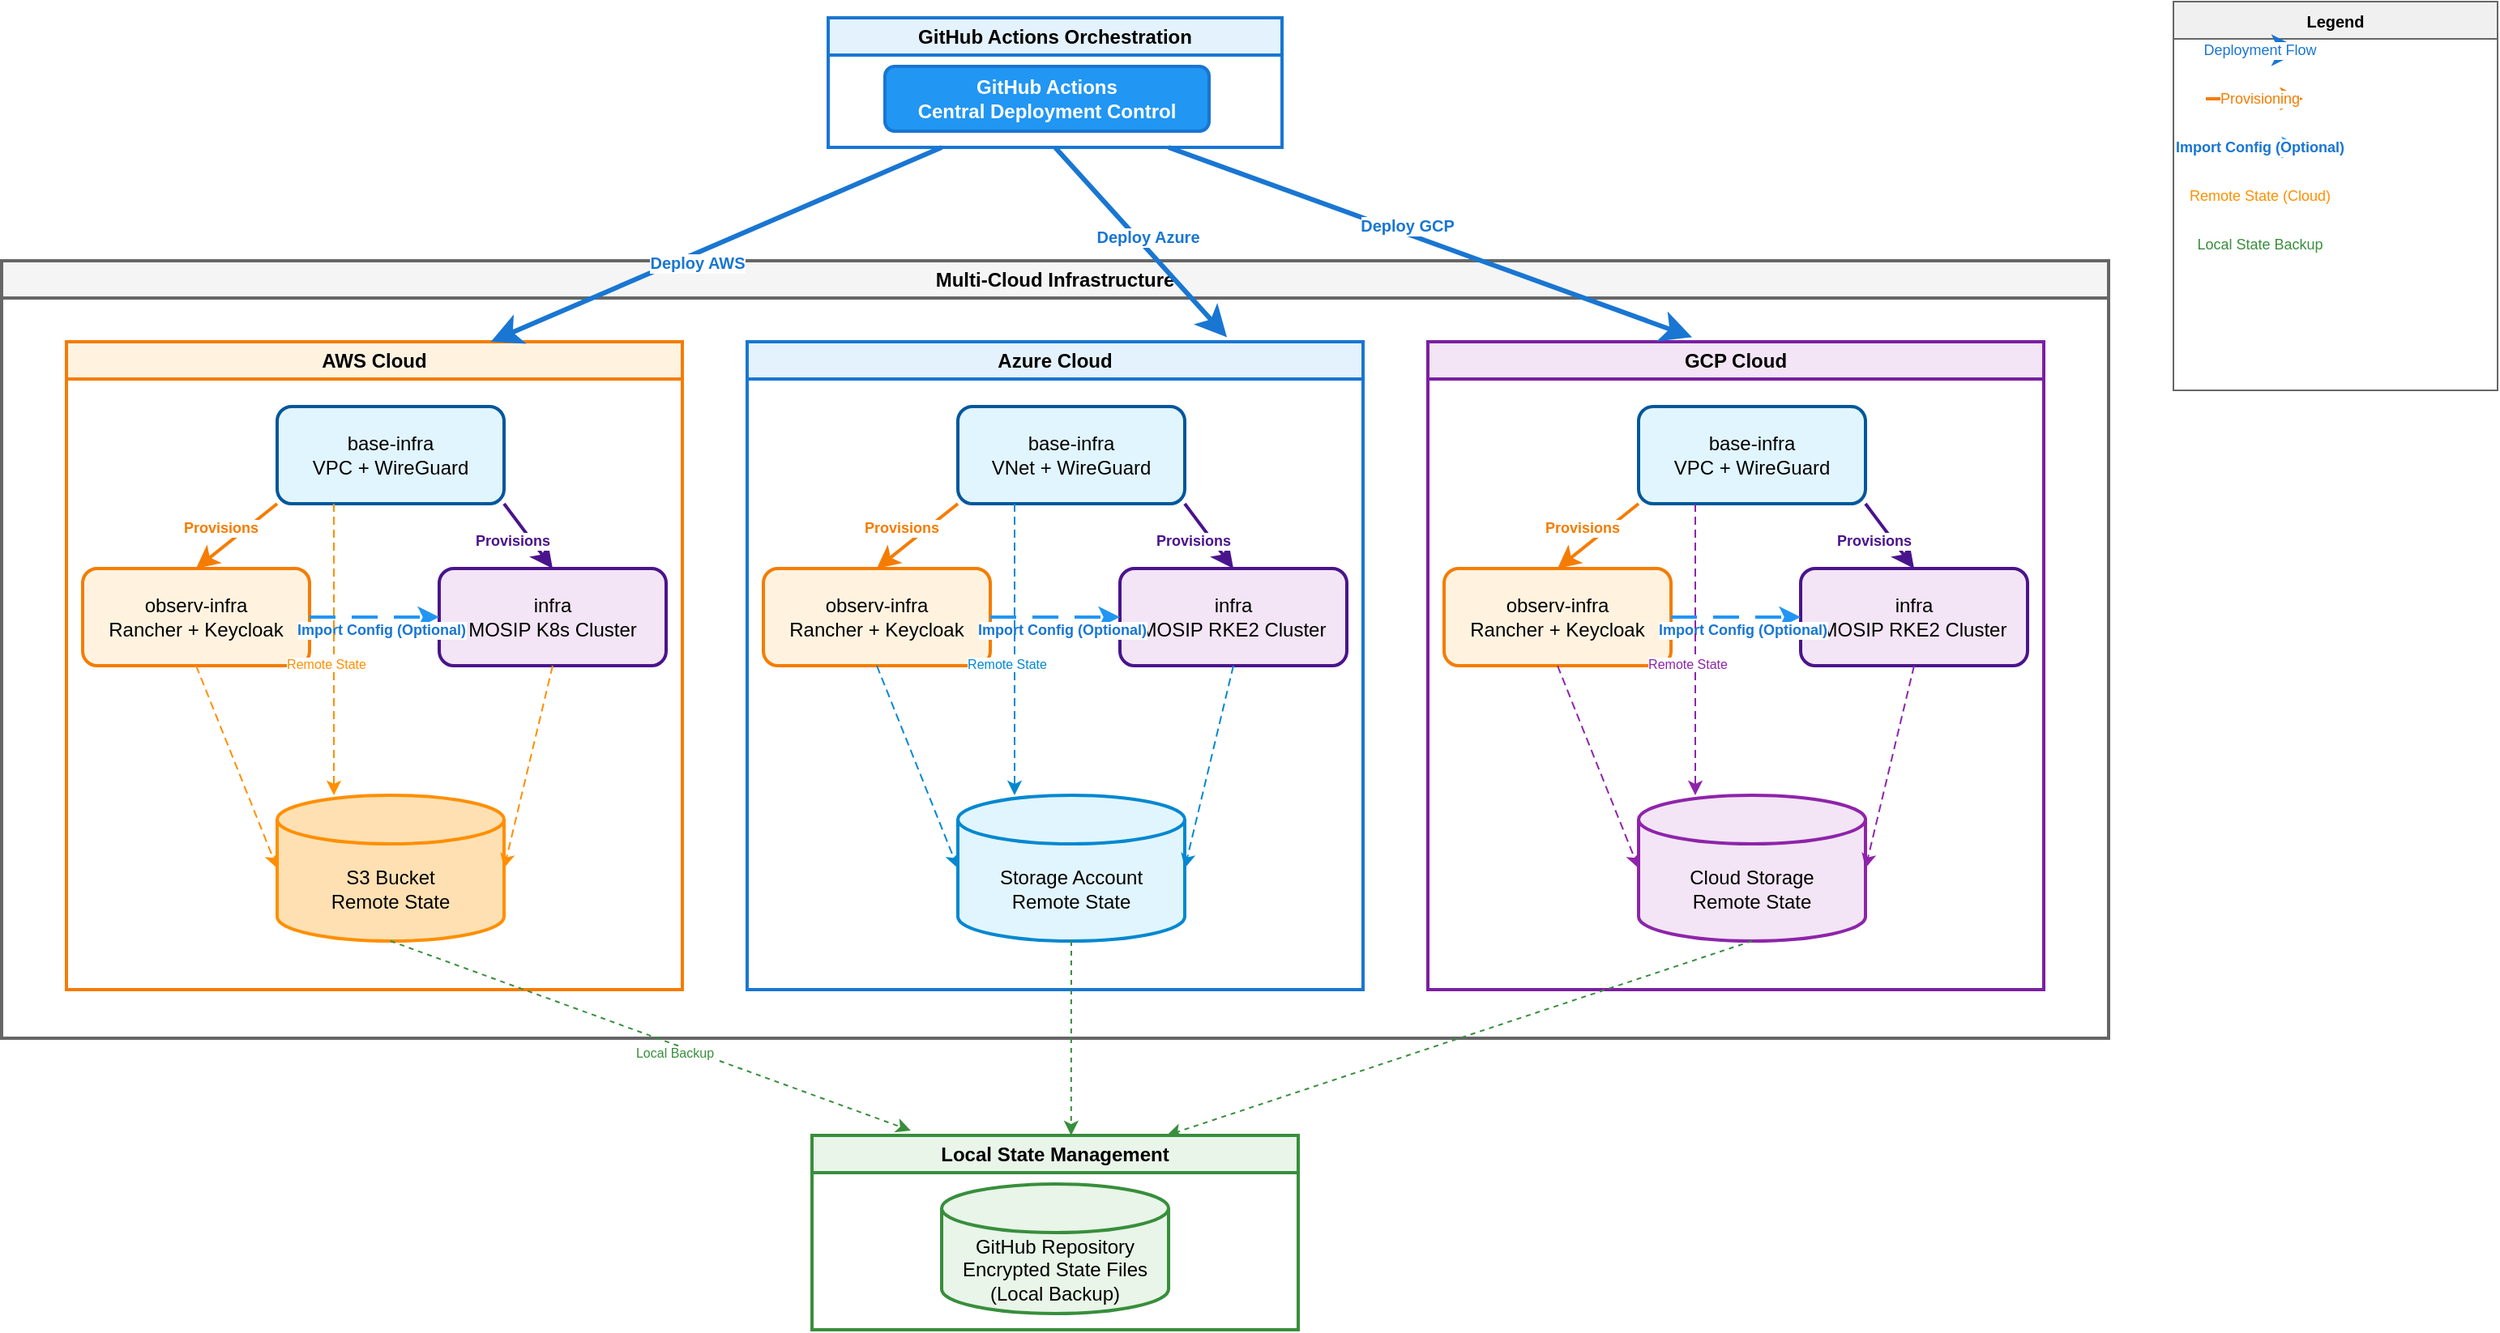 <?xml version="1.0" encoding="UTF-8"?>
<mxfile version="28.2.6">
  <diagram name="MOSIP Terraform Architecture" id="mosip-terraform-arch">
    <mxGraphModel dx="1426" dy="728" grid="1" gridSize="10" guides="1" tooltips="1" connect="1" arrows="1" fold="1" page="1" pageScale="1" pageWidth="1169" pageHeight="827" math="0" shadow="0">
      <root>
        <mxCell id="0" />
        <mxCell id="1" parent="0" />
        <mxCell id="gha-container" value="GitHub Actions Orchestration" style="swimlane;whiteSpace=wrap;html=1;fillColor=#E3F2FD;strokeColor=#1976D2;strokeWidth=2;fontStyle=1;" parent="1" vertex="1">
          <mxGeometry x="530" y="50" width="280" height="80" as="geometry" />
        </mxCell>
        <mxCell id="gha-box" value="GitHub Actions&#xa;Central Deployment Control" style="rounded=1;whiteSpace=wrap;html=1;fillColor=#2196F3;strokeColor=#1976D2;strokeWidth=2;fontColor=#FFFFFF;fontStyle=1;" parent="gha-container" vertex="1">
          <mxGeometry x="35" y="30" width="200" height="40" as="geometry" />
        </mxCell>
        <mxCell id="multicloud-container" value="Multi-Cloud Infrastructure" style="swimlane;whiteSpace=wrap;html=1;fillColor=#F5F5F5;strokeColor=#666666;strokeWidth=2;fontStyle=1;" parent="1" vertex="1">
          <mxGeometry x="20" y="200" width="1300" height="480" as="geometry" />
        </mxCell>
        <mxCell id="aws-container" value="AWS Cloud" style="swimlane;whiteSpace=wrap;html=1;fillColor=#FFF3E0;strokeColor=#F57C00;strokeWidth=2;fontStyle=1;" parent="multicloud-container" vertex="1">
          <mxGeometry x="40" y="50" width="380" height="400" as="geometry" />
        </mxCell>
        <mxCell id="aws-base" value="base-infra&#xa;VPC + WireGuard" style="rounded=1;whiteSpace=wrap;html=1;fillColor=#E1F5FE;strokeColor=#01579B;strokeWidth=2;" parent="aws-container" vertex="1">
          <mxGeometry x="130" y="40" width="140" height="60" as="geometry" />
        </mxCell>
        <mxCell id="aws-obs" value="observ-infra&#xa;Rancher + Keycloak" style="rounded=1;whiteSpace=wrap;html=1;fillColor=#FFF3E0;strokeColor=#F57C00;strokeWidth=2;" parent="aws-container" vertex="1">
          <mxGeometry x="10" y="140" width="140" height="60" as="geometry" />
        </mxCell>
        <mxCell id="aws-infra" value="infra&#xa;MOSIP K8s Cluster" style="rounded=1;whiteSpace=wrap;html=1;fillColor=#F3E5F5;strokeColor=#4A148C;strokeWidth=2;" parent="aws-container" vertex="1">
          <mxGeometry x="230" y="140" width="140" height="60" as="geometry" />
        </mxCell>
        <mxCell id="aws-state" value="S3 Bucket&#xa;Remote State" style="shape=cylinder3;whiteSpace=wrap;html=1;boundedLbl=1;backgroundOutline=1;size=15;fillColor=#FFE0B2;strokeColor=#FF8F00;strokeWidth=2;" parent="aws-container" vertex="1">
          <mxGeometry x="130" y="280" width="140" height="90" as="geometry" />
        </mxCell>
        <mxCell id="azure-container" value="Azure Cloud" style="swimlane;whiteSpace=wrap;html=1;fillColor=#E3F2FD;strokeColor=#1976D2;strokeWidth=2;fontStyle=1;" parent="multicloud-container" vertex="1">
          <mxGeometry x="460" y="50" width="380" height="400" as="geometry" />
        </mxCell>
        <mxCell id="azure-base" value="base-infra&#xa;VNet + WireGuard" style="rounded=1;whiteSpace=wrap;html=1;fillColor=#E1F5FE;strokeColor=#01579B;strokeWidth=2;" parent="azure-container" vertex="1">
          <mxGeometry x="130" y="40" width="140" height="60" as="geometry" />
        </mxCell>
        <mxCell id="azure-obs" value="observ-infra&#xa;Rancher + Keycloak" style="rounded=1;whiteSpace=wrap;html=1;fillColor=#FFF3E0;strokeColor=#F57C00;strokeWidth=2;" parent="azure-container" vertex="1">
          <mxGeometry x="10" y="140" width="140" height="60" as="geometry" />
        </mxCell>
        <mxCell id="azure-infra" value="infra&#xa;MOSIP RKE2 Cluster" style="rounded=1;whiteSpace=wrap;html=1;fillColor=#F3E5F5;strokeColor=#4A148C;strokeWidth=2;" parent="azure-container" vertex="1">
          <mxGeometry x="230" y="140" width="140" height="60" as="geometry" />
        </mxCell>
        <mxCell id="azure-state" value="Storage Account&#xa;Remote State" style="shape=cylinder3;whiteSpace=wrap;html=1;boundedLbl=1;backgroundOutline=1;size=15;fillColor=#E1F5FE;strokeColor=#0288D1;strokeWidth=2;" parent="azure-container" vertex="1">
          <mxGeometry x="130" y="280" width="140" height="90" as="geometry" />
        </mxCell>
        <mxCell id="gcp-container" value="GCP Cloud" style="swimlane;whiteSpace=wrap;html=1;fillColor=#F3E5F5;strokeColor=#7B1FA2;strokeWidth=2;fontStyle=1;" parent="multicloud-container" vertex="1">
          <mxGeometry x="880" y="50" width="380" height="400" as="geometry" />
        </mxCell>
        <mxCell id="gcp-base" value="base-infra&#xa;VPC + WireGuard" style="rounded=1;whiteSpace=wrap;html=1;fillColor=#E1F5FE;strokeColor=#01579B;strokeWidth=2;" parent="gcp-container" vertex="1">
          <mxGeometry x="130" y="40" width="140" height="60" as="geometry" />
        </mxCell>
        <mxCell id="gcp-obs" value="observ-infra&#xa;Rancher + Keycloak" style="rounded=1;whiteSpace=wrap;html=1;fillColor=#FFF3E0;strokeColor=#F57C00;strokeWidth=2;" parent="gcp-container" vertex="1">
          <mxGeometry x="10" y="140" width="140" height="60" as="geometry" />
        </mxCell>
        <mxCell id="gcp-infra" value="infra&#xa;MOSIP RKE2 Cluster" style="rounded=1;whiteSpace=wrap;html=1;fillColor=#F3E5F5;strokeColor=#4A148C;strokeWidth=2;" parent="gcp-container" vertex="1">
          <mxGeometry x="230" y="140" width="140" height="60" as="geometry" />
        </mxCell>
        <mxCell id="gcp-state" value="Cloud Storage&#xa;Remote State" style="shape=cylinder3;whiteSpace=wrap;html=1;boundedLbl=1;backgroundOutline=1;size=15;fillColor=#F3E5F5;strokeColor=#8E24AA;strokeWidth=2;" parent="gcp-container" vertex="1">
          <mxGeometry x="130" y="280" width="140" height="90" as="geometry" />
        </mxCell>
        <mxCell id="gha-to-aws" value="Deploy AWS" style="endArrow=classic;html=1;rounded=0;strokeWidth=3;strokeColor=#1976D2;endSize=10;fontColor=#1976D2;fontStyle=1;fontSize=10;entryX=0.689;entryY=0;entryDx=0;entryDy=0;entryPerimeter=0;" parent="1" target="aws-container" edge="1">
          <mxGeometry x="0.1" y="5" width="50" height="50" relative="1" as="geometry">
            <mxPoint x="600" y="130" as="sourcePoint" />
            <mxPoint x="570" y="60" as="targetPoint" />
            <mxPoint as="offset" />
          </mxGeometry>
        </mxCell>
        <mxCell id="gha-to-azure" value="Deploy Azure" style="endArrow=classic;html=1;rounded=0;strokeWidth=3;strokeColor=#1976D2;endSize=10;fontColor=#1976D2;fontStyle=1;fontSize=10;exitX=0.5;exitY=1;exitDx=0;exitDy=0;entryX=0.779;entryY=-0.007;entryDx=0;entryDy=0;entryPerimeter=0;" parent="1" source="gha-container" target="azure-container" edge="1">
          <mxGeometry y="5" width="50" height="50" relative="1" as="geometry">
            <mxPoint x="590" y="110" as="sourcePoint" />
            <mxPoint x="640" y="60" as="targetPoint" />
            <mxPoint as="offset" />
          </mxGeometry>
        </mxCell>
        <mxCell id="gha-to-gcp" value="Deploy GCP" style="endArrow=classic;html=1;rounded=0;strokeWidth=3;strokeColor=#1976D2;endSize=10;fontColor=#1976D2;fontStyle=1;fontSize=10;exitX=0.75;exitY=1;exitDx=0;exitDy=0;entryX=0.429;entryY=-0.007;entryDx=0;entryDy=0;entryPerimeter=0;" parent="1" source="gha-container" target="gcp-container" edge="1">
          <mxGeometry x="-0.1" y="5" width="50" height="50" relative="1" as="geometry">
            <mxPoint x="660" y="110" as="sourcePoint" />
            <mxPoint x="710" y="60" as="targetPoint" />
            <mxPoint as="offset" />
          </mxGeometry>
        </mxCell>
        <mxCell id="aws-base-to-obs" value="Provisions" style="endArrow=classic;html=1;rounded=0;strokeWidth=2;strokeColor=#F57C00;endSize=8;fontColor=#F57C00;fontStyle=1;fontSize=9;exitX=0;exitY=1;exitDx=0;exitDy=0;entryX=0.5;entryY=0;entryDx=0;entryDy=0;" parent="1" source="aws-base" target="aws-obs" edge="1">
          <mxGeometry x="0.15" y="-10" width="50" height="50" relative="1" as="geometry">
            <mxPoint x="130" y="290" as="sourcePoint" />
            <mxPoint x="80" y="340" as="targetPoint" />
            <mxPoint as="offset" />
          </mxGeometry>
        </mxCell>
        <mxCell id="aws-base-to-infra" value="Provisions" style="endArrow=classic;html=1;rounded=0;strokeWidth=2;strokeColor=#4A148C;endSize=8;fontColor=#4A148C;fontStyle=1;fontSize=9;exitX=1;exitY=1;exitDx=0;exitDy=0;entryX=0.5;entryY=0;entryDx=0;entryDy=0;" parent="1" source="aws-base" target="aws-infra" edge="1">
          <mxGeometry x="-0.15" y="-10" width="50" height="50" relative="1" as="geometry">
            <mxPoint x="250" y="290" as="sourcePoint" />
            <mxPoint x="300" y="340" as="targetPoint" />
            <mxPoint as="offset" />
          </mxGeometry>
        </mxCell>
        <mxCell id="aws-obs-to-infra" value="Import Config (Optional)" style="endArrow=classic;html=1;rounded=0;strokeWidth=2;strokeColor=#2196F3;dashed=1;dashPattern=8 5;endSize=7;fontColor=#1976D2;fontStyle=1;fontSize=9;exitX=1;exitY=0.5;exitDx=0;exitDy=0;entryX=0;entryY=0.5;entryDx=0;entryDy=0;" parent="1" source="aws-obs" target="aws-infra" edge="1">
          <mxGeometry x="0.1" y="-8" width="50" height="50" relative="1" as="geometry">
            <mxPoint x="160" y="355" as="sourcePoint" />
            <mxPoint x="210" y="305" as="targetPoint" />
            <mxPoint as="offset" />
          </mxGeometry>
        </mxCell>
        <mxCell id="aws-base-to-state" value="Remote State" style="endArrow=classic;html=1;rounded=0;strokeWidth=1;strokeColor=#FF8F00;dashed=1;dashPattern=5 3;endSize=6;fontColor=#FF8F00;fontSize=8;exitX=0.25;exitY=1;exitDx=0;exitDy=0;entryX=0.25;entryY=0;entryDx=0;entryDy=0;entryPerimeter=0;" parent="1" source="aws-base" target="aws-state" edge="1">
          <mxGeometry x="0.1" y="-5" width="50" height="50" relative="1" as="geometry">
            <mxPoint x="150" y="300" as="sourcePoint" />
            <mxPoint x="200" y="250" as="targetPoint" />
            <mxPoint as="offset" />
          </mxGeometry>
        </mxCell>
        <mxCell id="aws-obs-to-state" value="" style="endArrow=classic;html=1;rounded=0;strokeWidth=1;strokeColor=#FF8F00;dashed=1;dashPattern=5 3;endSize=6;exitX=0.5;exitY=1;exitDx=0;exitDy=0;entryX=0;entryY=0.5;entryDx=0;entryDy=0;entryPerimeter=0;" parent="1" source="aws-obs" target="aws-state" edge="1">
          <mxGeometry width="50" height="50" relative="1" as="geometry">
            <mxPoint x="80" y="400" as="sourcePoint" />
            <mxPoint x="130" y="480" as="targetPoint" />
          </mxGeometry>
        </mxCell>
        <mxCell id="aws-infra-to-state" value="" style="endArrow=classic;html=1;rounded=0;strokeWidth=1;strokeColor=#FF8F00;dashed=1;dashPattern=5 3;endSize=6;exitX=0.5;exitY=1;exitDx=0;exitDy=0;entryX=1;entryY=0.5;entryDx=0;entryDy=0;entryPerimeter=0;" parent="1" source="aws-infra" target="aws-state" edge="1">
          <mxGeometry width="50" height="50" relative="1" as="geometry">
            <mxPoint x="270" y="400" as="sourcePoint" />
            <mxPoint x="220" y="480" as="targetPoint" />
          </mxGeometry>
        </mxCell>
        <mxCell id="aws-to-local-state" value="Local Backup" style="endArrow=classic;html=1;rounded=0;strokeWidth=1;strokeColor=#388E3C;dashed=1;dashPattern=3 3;endSize=6;fontColor=#388E3C;fontSize=8;exitX=0.5;exitY=1;exitDx=0;exitDy=0;entryX=0.203;entryY=-0.025;entryDx=0;entryDy=0;entryPerimeter=0;" parent="1" source="aws-state" target="local-state-container" edge="1">
          <mxGeometry x="0.1" y="-5" width="50" height="50" relative="1" as="geometry">
            <mxPoint x="230" y="650" as="sourcePoint" />
            <mxPoint x="170" y="720" as="targetPoint" />
            <mxPoint as="offset" />
          </mxGeometry>
        </mxCell>
        <mxCell id="azure-base-to-obs" value="Provisions" style="endArrow=classic;html=1;rounded=0;strokeWidth=2;strokeColor=#F57C00;endSize=8;fontColor=#F57C00;fontStyle=1;fontSize=9;exitX=0;exitY=1;exitDx=0;exitDy=0;entryX=0.5;entryY=0;entryDx=0;entryDy=0;" parent="1" source="azure-base" target="azure-obs" edge="1">
          <mxGeometry x="0.15" y="-10" width="50" height="50" relative="1" as="geometry">
            <mxPoint x="500" y="290" as="sourcePoint" />
            <mxPoint x="450" y="340" as="targetPoint" />
            <mxPoint as="offset" />
          </mxGeometry>
        </mxCell>
        <mxCell id="azure-base-to-infra" value="Provisions" style="endArrow=classic;html=1;rounded=0;strokeWidth=2;strokeColor=#4A148C;endSize=8;fontColor=#4A148C;fontStyle=1;fontSize=9;exitX=1;exitY=1;exitDx=0;exitDy=0;entryX=0.5;entryY=0;entryDx=0;entryDy=0;" parent="1" source="azure-base" target="azure-infra" edge="1">
          <mxGeometry x="-0.15" y="-10" width="50" height="50" relative="1" as="geometry">
            <mxPoint x="620" y="290" as="sourcePoint" />
            <mxPoint x="670" y="340" as="targetPoint" />
            <mxPoint as="offset" />
          </mxGeometry>
        </mxCell>
        <mxCell id="azure-obs-to-infra" value="Import Config (Optional)" style="endArrow=classic;html=1;rounded=0;strokeWidth=2;strokeColor=#2196F3;dashed=1;dashPattern=8 5;endSize=7;fontColor=#1976D2;fontStyle=1;fontSize=9;exitX=1;exitY=0.5;exitDx=0;exitDy=0;entryX=0;entryY=0.5;entryDx=0;entryDy=0;" parent="1" source="azure-obs" target="azure-infra" edge="1">
          <mxGeometry x="0.1" y="-8" width="50" height="50" relative="1" as="geometry">
            <mxPoint x="540" y="355" as="sourcePoint" />
            <mxPoint x="580" y="355" as="targetPoint" />
            <mxPoint as="offset" />
          </mxGeometry>
        </mxCell>
        <mxCell id="azure-base-to-state" value="Remote State" style="endArrow=classic;html=1;rounded=0;strokeWidth=1;strokeColor=#0288D1;dashed=1;dashPattern=5 3;endSize=6;fontColor=#0288D1;fontSize=8;exitX=0.25;exitY=1;exitDx=0;exitDy=0;entryX=0.25;entryY=0;entryDx=0;entryDy=0;entryPerimeter=0;" parent="1" source="azure-base" target="azure-state" edge="1">
          <mxGeometry x="0.1" y="-5" width="50" height="50" relative="1" as="geometry">
            <mxPoint x="530" y="300" as="sourcePoint" />
            <mxPoint x="580" y="250" as="targetPoint" />
            <mxPoint as="offset" />
          </mxGeometry>
        </mxCell>
        <mxCell id="azure-obs-to-state" value="" style="endArrow=classic;html=1;rounded=0;strokeWidth=1;strokeColor=#0288D1;dashed=1;dashPattern=5 3;endSize=6;exitX=0.5;exitY=1;exitDx=0;exitDy=0;entryX=0;entryY=0.5;entryDx=0;entryDy=0;entryPerimeter=0;" parent="1" source="azure-obs" target="azure-state" edge="1">
          <mxGeometry width="50" height="50" relative="1" as="geometry">
            <mxPoint x="480" y="400" as="sourcePoint" />
            <mxPoint x="500" y="480" as="targetPoint" />
          </mxGeometry>
        </mxCell>
        <mxCell id="azure-infra-to-state" value="" style="endArrow=classic;html=1;rounded=0;strokeWidth=1;strokeColor=#0288D1;dashed=1;dashPattern=5 3;endSize=6;exitX=0.5;exitY=1;exitDx=0;exitDy=0;entryX=1;entryY=0.5;entryDx=0;entryDy=0;entryPerimeter=0;" parent="1" source="azure-infra" target="azure-state" edge="1">
          <mxGeometry width="50" height="50" relative="1" as="geometry">
            <mxPoint x="640" y="400" as="sourcePoint" />
            <mxPoint x="620" y="480" as="targetPoint" />
          </mxGeometry>
        </mxCell>
        <mxCell id="azure-to-local-state" value="" style="endArrow=classic;html=1;rounded=0;strokeWidth=1;strokeColor=#388E3C;dashed=1;dashPattern=3 3;endSize=6;exitX=0.5;exitY=1;exitDx=0;exitDy=0;entryX=0.533;entryY=0;entryDx=0;entryDy=0;entryPerimeter=0;" parent="1" source="azure-state" target="local-state-container" edge="1">
          <mxGeometry width="50" height="50" relative="1" as="geometry">
            <mxPoint x="610" y="650" as="sourcePoint" />
            <mxPoint x="170" y="720" as="targetPoint" />
          </mxGeometry>
        </mxCell>
        <mxCell id="gcp-base-to-obs" value="Provisions" style="endArrow=classic;html=1;rounded=0;strokeWidth=2;strokeColor=#F57C00;endSize=8;fontColor=#F57C00;fontStyle=1;fontSize=9;exitX=0;exitY=1;exitDx=0;exitDy=0;entryX=0.5;entryY=0;entryDx=0;entryDy=0;" parent="1" source="gcp-base" target="gcp-obs" edge="1">
          <mxGeometry x="0.15" y="-10" width="50" height="50" relative="1" as="geometry">
            <mxPoint x="870" y="290" as="sourcePoint" />
            <mxPoint x="820" y="340" as="targetPoint" />
            <mxPoint as="offset" />
          </mxGeometry>
        </mxCell>
        <mxCell id="gcp-base-to-infra" value="Provisions" style="endArrow=classic;html=1;rounded=0;strokeWidth=2;strokeColor=#4A148C;endSize=8;fontColor=#4A148C;fontStyle=1;fontSize=9;exitX=1;exitY=1;exitDx=0;exitDy=0;entryX=0.5;entryY=0;entryDx=0;entryDy=0;" parent="1" source="gcp-base" target="gcp-infra" edge="1">
          <mxGeometry x="-0.15" y="-10" width="50" height="50" relative="1" as="geometry">
            <mxPoint x="990" y="290" as="sourcePoint" />
            <mxPoint x="1040" y="340" as="targetPoint" />
            <mxPoint as="offset" />
          </mxGeometry>
        </mxCell>
        <mxCell id="gcp-obs-to-infra" value="Import Config (Optional)" style="endArrow=classic;html=1;rounded=0;strokeWidth=2;strokeColor=#2196F3;dashed=1;dashPattern=8 5;endSize=7;fontColor=#1976D2;fontStyle=1;fontSize=9;exitX=1;exitY=0.5;exitDx=0;exitDy=0;entryX=0;entryY=0.5;entryDx=0;entryDy=0;" parent="1" source="gcp-obs" target="gcp-infra" edge="1">
          <mxGeometry x="0.1" y="-8" width="50" height="50" relative="1" as="geometry">
            <mxPoint x="910" y="355" as="sourcePoint" />
            <mxPoint x="950" y="355" as="targetPoint" />
            <mxPoint as="offset" />
          </mxGeometry>
        </mxCell>
        <mxCell id="gcp-base-to-state" value="Remote State" style="endArrow=classic;html=1;rounded=0;strokeWidth=1;strokeColor=#8E24AA;dashed=1;dashPattern=5 3;endSize=6;fontColor=#8E24AA;fontSize=8;exitX=0.25;exitY=1;exitDx=0;exitDy=0;entryX=0.25;entryY=0;entryDx=0;entryDy=0;entryPerimeter=0;" parent="1" source="gcp-base" target="gcp-state" edge="1">
          <mxGeometry x="0.1" y="-5" width="50" height="50" relative="1" as="geometry">
            <mxPoint x="900" y="300" as="sourcePoint" />
            <mxPoint x="950" y="250" as="targetPoint" />
            <mxPoint as="offset" />
          </mxGeometry>
        </mxCell>
        <mxCell id="gcp-obs-to-state" value="" style="endArrow=classic;html=1;rounded=0;strokeWidth=1;strokeColor=#8E24AA;dashed=1;dashPattern=5 3;endSize=6;exitX=0.5;exitY=1;exitDx=0;exitDy=0;entryX=0;entryY=0.5;entryDx=0;entryDy=0;entryPerimeter=0;" parent="1" source="gcp-obs" target="gcp-state" edge="1">
          <mxGeometry width="50" height="50" relative="1" as="geometry">
            <mxPoint x="850" y="400" as="sourcePoint" />
            <mxPoint x="870" y="480" as="targetPoint" />
          </mxGeometry>
        </mxCell>
        <mxCell id="gcp-infra-to-state" value="" style="endArrow=classic;html=1;rounded=0;strokeWidth=1;strokeColor=#8E24AA;dashed=1;dashPattern=5 3;endSize=6;exitX=0.5;exitY=1;exitDx=0;exitDy=0;entryX=1;entryY=0.5;entryDx=0;entryDy=0;entryPerimeter=0;" parent="1" source="gcp-infra" target="gcp-state" edge="1">
          <mxGeometry width="50" height="50" relative="1" as="geometry">
            <mxPoint x="1010" y="400" as="sourcePoint" />
            <mxPoint x="990" y="480" as="targetPoint" />
          </mxGeometry>
        </mxCell>
        <mxCell id="gcp-to-local-state" value="" style="endArrow=classic;html=1;rounded=0;strokeWidth=1;strokeColor=#388E3C;dashed=1;dashPattern=3 3;endSize=6;exitX=0.5;exitY=1;exitDx=0;exitDy=0;entryX=0.73;entryY=0;entryDx=0;entryDy=0;entryPerimeter=0;" parent="1" source="gcp-state" target="local-state-container" edge="1">
          <mxGeometry width="50" height="50" relative="1" as="geometry">
            <mxPoint x="1010" y="650" as="sourcePoint" />
            <mxPoint x="170" y="720" as="targetPoint" />
          </mxGeometry>
        </mxCell>
        <mxCell id="local-state-container" value="Local State Management" style="swimlane;whiteSpace=wrap;html=1;fillColor=#E8F5E8;strokeColor=#388E3C;strokeWidth=2;fontStyle=1;" parent="1" vertex="1">
          <mxGeometry x="520" y="740" width="300" height="120" as="geometry" />
        </mxCell>
        <mxCell id="local-state" value="GitHub Repository&#xa;Encrypted State Files&#xa;(Local Backup)" style="shape=cylinder3;whiteSpace=wrap;html=1;boundedLbl=1;backgroundOutline=1;size=15;fillColor=#E8F5E8;strokeColor=#388E3C;strokeWidth=2;" parent="local-state-container" vertex="1">
          <mxGeometry x="80" y="30" width="140" height="80" as="geometry" />
        </mxCell>
        <mxCell id="legend-container" value="Legend" style="swimlane;whiteSpace=wrap;html=1;fillColor=#F0F0F0;strokeColor=#666666;strokeWidth=1;fontStyle=1;fontSize=10;" parent="1" vertex="1">
          <mxGeometry x="1360" y="40" width="200" height="240" as="geometry" />
        </mxCell>
        <mxCell id="legend-deploy" value="Deployment Flow" style="endArrow=classic;html=1;strokeWidth=3;strokeColor=#1976D2;endSize=10;fontColor=#1976D2;fontSize=9;" parent="legend-container" edge="1">
          <mxGeometry x="0.1" width="50" height="50" relative="1" as="geometry">
            <mxPoint x="20" y="30" as="sourcePoint" />
            <mxPoint x="80" y="30" as="targetPoint" />
          </mxGeometry>
        </mxCell>
        <mxCell id="legend-provision" value="Provisioning" style="endArrow=classic;html=1;strokeWidth=2;strokeColor=#F57C00;endSize=8;fontColor=#F57C00;fontSize=9;" parent="legend-container" edge="1">
          <mxGeometry x="0.1" width="50" height="50" relative="1" as="geometry">
            <mxPoint x="20" y="60" as="sourcePoint" />
            <mxPoint x="80" y="60" as="targetPoint" />
          </mxGeometry>
        </mxCell>
        <mxCell id="legend-import" value="Import Config (Optional)" style="endArrow=classic;html=1;strokeWidth=2;strokeColor=#2196F3;dashed=1;dashPattern=8 5;endSize=7;fontColor=#1976D2;fontSize=9;fontStyle=1;" parent="legend-container" edge="1">
          <mxGeometry x="0.1" width="50" height="50" relative="1" as="geometry">
            <mxPoint x="20" y="90" as="sourcePoint" />
            <mxPoint x="80" y="90" as="targetPoint" />
          </mxGeometry>
        </mxCell>
        <mxCell id="legend-remote-state" value="Remote State (Cloud)" style="endArrow=classic;html=1;strokeWidth=1;strokeColor=#FF8F00;dashed=1;dashPattern=5 3;endSize=6;fontColor=#FF8F00;fontSize=9;" parent="legend-container" edge="1">
          <mxGeometry x="0.1" width="50" height="50" relative="1" as="geometry">
            <mxPoint x="20" y="120" as="sourcePoint" />
            <mxPoint x="80" y="120" as="targetPoint" />
          </mxGeometry>
        </mxCell>
        <mxCell id="legend-local-state" value="Local State Backup" style="endArrow=classic;html=1;strokeWidth=1;strokeColor=#388E3C;dashed=1;dashPattern=3 3;endSize=6;fontColor=#388E3C;fontSize=9;" parent="legend-container" edge="1">
          <mxGeometry x="0.1" width="50" height="50" relative="1" as="geometry">
            <mxPoint x="20" y="150" as="sourcePoint" />
            <mxPoint x="80" y="150" as="targetPoint" />
          </mxGeometry>
        </mxCell>
      </root>
    </mxGraphModel>
  </diagram>
</mxfile>